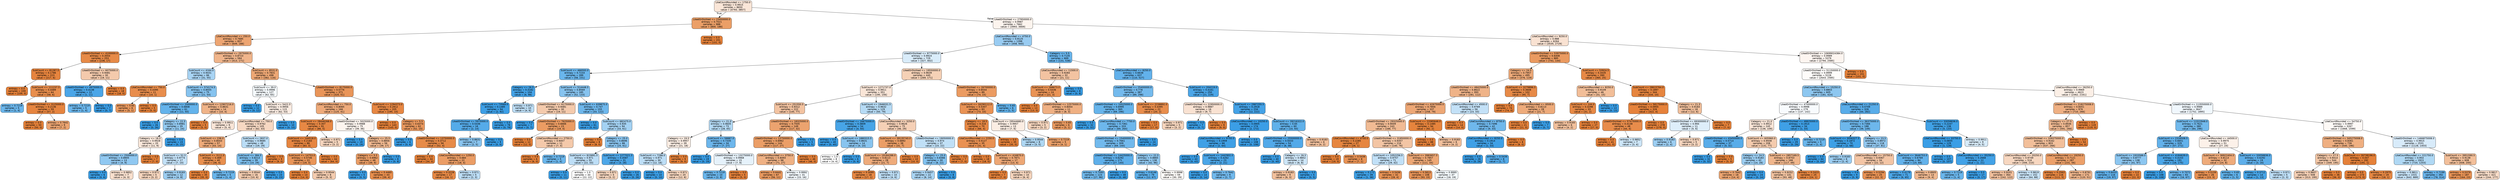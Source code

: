digraph Tree {
node [shape=box, style="filled, rounded", color="black", fontname=helvetica] ;
edge [fontname=helvetica] ;
0 [label="LikeCountRounded <= 1750.0\nentropy = 0.9915\nsamples = 8650\nvalue = [4793, 3857]", fillcolor="#e5813932"] ;
1 [label="LikedOrDisliked <= 23450000.0\nentropy = 0.7021\nsamples = 988\nvalue = [800, 188]", fillcolor="#e58139c3"] ;
0 -> 1 [labeldistance=2.5, labelangle=45, headlabel="True"] ;
2 [label="LikeCountRounded <= 250.0\nentropy = 0.7685\nsamples = 837\nvalue = [649, 188]", fillcolor="#e58139b5"] ;
1 -> 2 ;
3 [label="LikedOrDisliked <= 4100000.0\nentropy = 0.3554\nsamples = 253\nvalue = [236, 17]", fillcolor="#e58139ed"] ;
2 -> 3 ;
4 [label="SubCount <= 81287.5\nentropy = 0.1786\nsamples = 223\nvalue = [217, 6]", fillcolor="#e58139f8"] ;
3 -> 4 ;
5 [label="entropy = 0.0\nsamples = 159\nvalue = [159, 0]", fillcolor="#e58139ff"] ;
4 -> 5 ;
6 [label="SubCount <= 111237.5\nentropy = 0.4489\nsamples = 64\nvalue = [58, 6]", fillcolor="#e58139e5"] ;
4 -> 6 ;
7 [label="entropy = 0.7219\nsamples = 5\nvalue = [1, 4]", fillcolor="#399de5bf"] ;
6 -> 7 ;
8 [label="LikedOrDisliked <= 3125000.0\nentropy = 0.2136\nsamples = 59\nvalue = [57, 2]", fillcolor="#e58139f6"] ;
6 -> 8 ;
9 [label="entropy = 0.0\nsamples = 50\nvalue = [50, 0]", fillcolor="#e58139ff"] ;
8 -> 9 ;
10 [label="entropy = 0.7642\nsamples = 9\nvalue = [7, 2]", fillcolor="#e58139b6"] ;
8 -> 10 ;
11 [label="LikedOrDisliked <= 6075000.0\nentropy = 0.9481\nsamples = 30\nvalue = [19, 11]", fillcolor="#e581396b"] ;
3 -> 11 ;
12 [label="LikedOrDisliked <= 4975000.0\nentropy = 0.4138\nsamples = 12\nvalue = [1, 11]", fillcolor="#399de5e8"] ;
11 -> 12 ;
13 [label="entropy = 0.7219\nsamples = 5\nvalue = [1, 4]", fillcolor="#399de5bf"] ;
12 -> 13 ;
14 [label="entropy = 0.0\nsamples = 7\nvalue = [0, 7]", fillcolor="#399de5ff"] ;
12 -> 14 ;
15 [label="entropy = 0.0\nsamples = 18\nvalue = [18, 0]", fillcolor="#e58139ff"] ;
11 -> 15 ;
16 [label="LikedOrDisliked <= 2975000.0\nentropy = 0.8723\nsamples = 584\nvalue = [413, 171]", fillcolor="#e5813995"] ;
2 -> 16 ;
17 [label="SubCount <= 4164.5\nentropy = 0.9431\nsamples = 86\nvalue = [31, 55]", fillcolor="#399de56f"] ;
16 -> 17 ;
18 [label="LikeCountRounded <= 750.0\nentropy = 0.4395\nsamples = 11\nvalue = [10, 1]", fillcolor="#e58139e6"] ;
17 -> 18 ;
19 [label="entropy = 0.65\nsamples = 6\nvalue = [5, 1]", fillcolor="#e58139cc"] ;
18 -> 19 ;
20 [label="entropy = 0.0\nsamples = 5\nvalue = [5, 0]", fillcolor="#e58139ff"] ;
18 -> 20 ;
21 [label="SubCount <= 574174.5\nentropy = 0.8555\nsamples = 75\nvalue = [21, 54]", fillcolor="#399de59c"] ;
17 -> 21 ;
22 [label="LikedOrDisliked <= 2000000.0\nentropy = 0.6808\nsamples = 61\nvalue = [11, 50]", fillcolor="#399de5c7"] ;
21 -> 22 ;
23 [label="entropy = 0.0\nsamples = 26\nvalue = [0, 26]", fillcolor="#399de5ff"] ;
22 -> 23 ;
24 [label="Category <= 22.5\nentropy = 0.8981\nsamples = 35\nvalue = [11, 24]", fillcolor="#399de58a"] ;
22 -> 24 ;
25 [label="Category <= 18.5\nentropy = 0.9928\nsamples = 20\nvalue = [11, 9]", fillcolor="#e581392e"] ;
24 -> 25 ;
26 [label="LikedOrDisliked <= 2500000.0\nentropy = 0.8905\nsamples = 13\nvalue = [4, 9]", fillcolor="#399de58e"] ;
25 -> 26 ;
27 [label="entropy = 0.0\nsamples = 6\nvalue = [0, 6]", fillcolor="#399de5ff"] ;
26 -> 27 ;
28 [label="entropy = 0.9852\nsamples = 7\nvalue = [4, 3]", fillcolor="#e5813940"] ;
26 -> 28 ;
29 [label="entropy = 0.0\nsamples = 7\nvalue = [7, 0]", fillcolor="#e58139ff"] ;
25 -> 29 ;
30 [label="entropy = 0.0\nsamples = 15\nvalue = [0, 15]", fillcolor="#399de5ff"] ;
24 -> 30 ;
31 [label="SubCount <= 12907216.0\nentropy = 0.8631\nsamples = 14\nvalue = [10, 4]", fillcolor="#e5813999"] ;
21 -> 31 ;
32 [label="entropy = 0.0\nsamples = 5\nvalue = [5, 0]", fillcolor="#e58139ff"] ;
31 -> 32 ;
33 [label="entropy = 0.9911\nsamples = 9\nvalue = [5, 4]", fillcolor="#e5813933"] ;
31 -> 33 ;
34 [label="SubCount <= 8531.0\nentropy = 0.7831\nsamples = 498\nvalue = [382, 116]", fillcolor="#e58139b2"] ;
16 -> 34 ;
35 [label="SubCount <= 39.0\nentropy = 0.9996\nsamples = 127\nvalue = [62, 65]", fillcolor="#399de50c"] ;
34 -> 35 ;
36 [label="entropy = 0.0\nsamples = 12\nvalue = [0, 12]", fillcolor="#399de5ff"] ;
35 -> 36 ;
37 [label="SubCount <= 5422.5\nentropy = 0.9956\nsamples = 115\nvalue = [62, 53]", fillcolor="#e5813925"] ;
35 -> 37 ;
38 [label="LikeCountRounded <= 750.0\nentropy = 0.9762\nsamples = 105\nvalue = [62, 43]", fillcolor="#e581394e"] ;
37 -> 38 ;
39 [label="SubCount <= 238.0\nentropy = 0.8043\nsamples = 57\nvalue = [43, 14]", fillcolor="#e58139ac"] ;
38 -> 39 ;
40 [label="SubCount <= 52.5\nentropy = 0.9774\nsamples = 17\nvalue = [7, 10]", fillcolor="#399de54d"] ;
39 -> 40 ;
41 [label="entropy = 0.971\nsamples = 5\nvalue = [3, 2]", fillcolor="#e5813955"] ;
40 -> 41 ;
42 [label="entropy = 0.9183\nsamples = 12\nvalue = [4, 8]", fillcolor="#399de57f"] ;
40 -> 42 ;
43 [label="SubCount <= 3111.0\nentropy = 0.469\nsamples = 40\nvalue = [36, 4]", fillcolor="#e58139e3"] ;
39 -> 43 ;
44 [label="entropy = 0.0\nsamples = 35\nvalue = [35, 0]", fillcolor="#e58139ff"] ;
43 -> 44 ;
45 [label="entropy = 0.7219\nsamples = 5\nvalue = [1, 4]", fillcolor="#399de5bf"] ;
43 -> 45 ;
46 [label="SubCount <= 2837.0\nentropy = 0.9685\nsamples = 48\nvalue = [19, 29]", fillcolor="#399de558"] ;
38 -> 46 ;
47 [label="SubCount <= 384.5\nentropy = 0.8213\nsamples = 39\nvalue = [10, 29]", fillcolor="#399de5a7"] ;
46 -> 47 ;
48 [label="entropy = 0.9544\nsamples = 16\nvalue = [10, 6]", fillcolor="#e5813966"] ;
47 -> 48 ;
49 [label="entropy = 0.0\nsamples = 23\nvalue = [0, 23]", fillcolor="#399de5ff"] ;
47 -> 49 ;
50 [label="entropy = 0.0\nsamples = 9\nvalue = [9, 0]", fillcolor="#e58139ff"] ;
46 -> 50 ;
51 [label="entropy = 0.0\nsamples = 10\nvalue = [0, 10]", fillcolor="#399de5ff"] ;
37 -> 51 ;
52 [label="LikedOrDisliked <= 8175000.0\nentropy = 0.5776\nsamples = 371\nvalue = [320, 51]", fillcolor="#e58139d6"] ;
34 -> 52 ;
53 [label="LikeCountRounded <= 750.0\nentropy = 0.8065\nsamples = 166\nvalue = [125, 41]", fillcolor="#e58139ab"] ;
52 -> 53 ;
54 [label="SubCount <= 28446268.0\nentropy = 0.307\nsamples = 91\nvalue = [86, 5]", fillcolor="#e58139f0"] ;
53 -> 54 ;
55 [label="SubCount <= 144518.0\nentropy = 0.2183\nsamples = 86\nvalue = [83, 3]", fillcolor="#e58139f6"] ;
54 -> 55 ;
56 [label="SubCount <= 14753.0\nentropy = 0.5746\nsamples = 22\nvalue = [19, 3]", fillcolor="#e58139d7"] ;
55 -> 56 ;
57 [label="entropy = 0.0\nsamples = 14\nvalue = [14, 0]", fillcolor="#e58139ff"] ;
56 -> 57 ;
58 [label="entropy = 0.9544\nsamples = 8\nvalue = [5, 3]", fillcolor="#e5813966"] ;
56 -> 58 ;
59 [label="entropy = 0.0\nsamples = 64\nvalue = [64, 0]", fillcolor="#e58139ff"] ;
55 -> 59 ;
60 [label="entropy = 0.971\nsamples = 5\nvalue = [3, 2]", fillcolor="#e5813955"] ;
54 -> 60 ;
61 [label="LikedOrDisliked <= 5025000.0\nentropy = 0.9988\nsamples = 75\nvalue = [39, 36]", fillcolor="#e5813914"] ;
53 -> 61 ;
62 [label="entropy = 0.0\nsamples = 19\nvalue = [0, 19]", fillcolor="#399de5ff"] ;
61 -> 62 ;
63 [label="Category <= 25.5\nentropy = 0.8856\nsamples = 56\nvalue = [39, 17]", fillcolor="#e5813990"] ;
61 -> 63 ;
64 [label="Category <= 5.5\nentropy = 0.6962\nsamples = 48\nvalue = [39, 9]", fillcolor="#e58139c4"] ;
63 -> 64 ;
65 [label="entropy = 0.0\nsamples = 5\nvalue = [0, 5]", fillcolor="#399de5ff"] ;
64 -> 65 ;
66 [label="entropy = 0.4465\nsamples = 43\nvalue = [39, 4]", fillcolor="#e58139e5"] ;
64 -> 66 ;
67 [label="entropy = 0.0\nsamples = 8\nvalue = [0, 8]", fillcolor="#399de5ff"] ;
63 -> 67 ;
68 [label="SubCount <= 1294373.0\nentropy = 0.2812\nsamples = 205\nvalue = [195, 10]", fillcolor="#e58139f2"] ;
52 -> 68 ;
69 [label="entropy = 0.0\nsamples = 143\nvalue = [143, 0]", fillcolor="#e58139ff"] ;
68 -> 69 ;
70 [label="Category <= 5.5\nentropy = 0.6374\nsamples = 62\nvalue = [52, 10]", fillcolor="#e58139ce"] ;
68 -> 70 ;
71 [label="entropy = 0.0\nsamples = 6\nvalue = [0, 6]", fillcolor="#399de5ff"] ;
70 -> 71 ;
72 [label="LikedOrDisliked <= 13750000.0\nentropy = 0.3712\nsamples = 56\nvalue = [52, 4]", fillcolor="#e58139eb"] ;
70 -> 72 ;
73 [label="entropy = 0.0\nsamples = 34\nvalue = [34, 0]", fillcolor="#e58139ff"] ;
72 -> 73 ;
74 [label="LikeCountRounded <= 1250.0\nentropy = 0.684\nsamples = 22\nvalue = [18, 4]", fillcolor="#e58139c6"] ;
72 -> 74 ;
75 [label="entropy = 0.3228\nsamples = 17\nvalue = [16, 1]", fillcolor="#e58139ef"] ;
74 -> 75 ;
76 [label="entropy = 0.971\nsamples = 5\nvalue = [2, 3]", fillcolor="#399de555"] ;
74 -> 76 ;
77 [label="entropy = 0.0\nsamples = 151\nvalue = [151, 0]", fillcolor="#e58139ff"] ;
1 -> 77 ;
78 [label="LikedOrDisliked <= 27950000.0\nentropy = 0.9987\nsamples = 7662\nvalue = [3993, 3669]", fillcolor="#e5813915"] ;
0 -> 78 [labeldistance=2.5, labelangle=-45, headlabel="False"] ;
79 [label="LikeCountRounded <= 4750.0\nentropy = 0.9125\nsamples = 1398\nvalue = [458, 940]", fillcolor="#399de583"] ;
78 -> 79 ;
80 [label="LikedOrDisliked <= 9775000.0\nentropy = 0.9924\nsamples = 729\nvalue = [327, 402]", fillcolor="#399de530"] ;
79 -> 80 ;
81 [label="SubCount <= 466593.0\nentropy = 0.7233\nsamples = 289\nvalue = [58, 231]", fillcolor="#399de5bf"] ;
80 -> 81 ;
82 [label="Category <= 26.5\nentropy = 0.3182\nsamples = 104\nvalue = [6, 98]", fillcolor="#399de5ef"] ;
81 -> 82 ;
83 [label="SubCount <= 73569.0\nentropy = 0.1485\nsamples = 94\nvalue = [2, 92]", fillcolor="#399de5f9"] ;
82 -> 83 ;
84 [label="LikedOrDisliked <= 5975000.0\nentropy = 0.5436\nsamples = 16\nvalue = [2, 14]", fillcolor="#399de5db"] ;
83 -> 84 ;
85 [label="entropy = 0.8631\nsamples = 7\nvalue = [2, 5]", fillcolor="#399de599"] ;
84 -> 85 ;
86 [label="entropy = 0.0\nsamples = 9\nvalue = [0, 9]", fillcolor="#399de5ff"] ;
84 -> 86 ;
87 [label="entropy = 0.0\nsamples = 78\nvalue = [0, 78]", fillcolor="#399de5ff"] ;
83 -> 87 ;
88 [label="entropy = 0.971\nsamples = 10\nvalue = [4, 6]", fillcolor="#399de555"] ;
82 -> 88 ;
89 [label="SubCount <= 514448.5\nentropy = 0.8569\nsamples = 185\nvalue = [52, 133]", fillcolor="#399de59b"] ;
81 -> 89 ;
90 [label="LikedOrDisliked <= 6175000.0\nentropy = 0.9481\nsamples = 30\nvalue = [19, 11]", fillcolor="#e581396b"] ;
89 -> 90 ;
91 [label="entropy = 0.0\nsamples = 7\nvalue = [0, 7]", fillcolor="#399de5ff"] ;
90 -> 91 ;
92 [label="LikedOrDisliked <= 7625000.0\nentropy = 0.6666\nsamples = 23\nvalue = [19, 4]", fillcolor="#e58139c9"] ;
90 -> 92 ;
93 [label="entropy = 0.0\nsamples = 12\nvalue = [12, 0]", fillcolor="#e58139ff"] ;
92 -> 93 ;
94 [label="LikeCountRounded <= 2750.0\nentropy = 0.9457\nsamples = 11\nvalue = [7, 4]", fillcolor="#e581396d"] ;
92 -> 94 ;
95 [label="entropy = 0.0\nsamples = 6\nvalue = [6, 0]", fillcolor="#e58139ff"] ;
94 -> 95 ;
96 [label="entropy = 0.7219\nsamples = 5\nvalue = [1, 4]", fillcolor="#399de5bf"] ;
94 -> 96 ;
97 [label="SubCount <= 639875.0\nentropy = 0.747\nsamples = 155\nvalue = [33, 122]", fillcolor="#399de5ba"] ;
89 -> 97 ;
98 [label="entropy = 0.0\nsamples = 61\nvalue = [0, 61]", fillcolor="#399de5ff"] ;
97 -> 98 ;
99 [label="SubCount <= 682475.0\nentropy = 0.935\nsamples = 94\nvalue = [33, 61]", fillcolor="#399de575"] ;
97 -> 99 ;
100 [label="entropy = 0.0\nsamples = 8\nvalue = [8, 0]", fillcolor="#e58139ff"] ;
99 -> 100 ;
101 [label="Category <= 25.0\nentropy = 0.8696\nsamples = 86\nvalue = [25, 61]", fillcolor="#399de596"] ;
99 -> 101 ;
102 [label="SubCount <= 815891.5\nentropy = 0.971\nsamples = 55\nvalue = [22, 33]", fillcolor="#399de555"] ;
101 -> 102 ;
103 [label="entropy = 0.0\nsamples = 11\nvalue = [0, 11]", fillcolor="#399de5ff"] ;
102 -> 103 ;
104 [label="entropy = 1.0\nsamples = 44\nvalue = [22, 22]", fillcolor="#e5813900"] ;
102 -> 104 ;
105 [label="SubCount <= 1277021.5\nentropy = 0.4587\nsamples = 31\nvalue = [3, 28]", fillcolor="#399de5e4"] ;
101 -> 105 ;
106 [label="entropy = 0.971\nsamples = 5\nvalue = [3, 2]", fillcolor="#e5813955"] ;
105 -> 106 ;
107 [label="entropy = 0.0\nsamples = 26\nvalue = [0, 26]", fillcolor="#399de5ff"] ;
105 -> 107 ;
108 [label="LikedOrDisliked <= 19550000.0\nentropy = 0.9639\nsamples = 440\nvalue = [269, 171]", fillcolor="#e581395d"] ;
80 -> 108 ;
109 [label="SubCount <= 1271737.0\nentropy = 0.9911\nsamples = 351\nvalue = [195, 156]", fillcolor="#e5813933"] ;
108 -> 109 ;
110 [label="SubCount <= 251550.5\nentropy = 0.9312\nsamples = 222\nvalue = [145, 77]", fillcolor="#e5813978"] ;
109 -> 110 ;
111 [label="Category <= 21.0\nentropy = 0.9605\nsamples = 73\nvalue = [28, 45]", fillcolor="#399de560"] ;
110 -> 111 ;
112 [label="Category <= 19.5\nentropy = 0.9957\nsamples = 39\nvalue = [21, 18]", fillcolor="#e5813924"] ;
111 -> 112 ;
113 [label="SubCount <= 7286.0\nentropy = 0.971\nsamples = 30\nvalue = [12, 18]", fillcolor="#399de555"] ;
112 -> 113 ;
114 [label="entropy = 0.0\nsamples = 10\nvalue = [0, 10]", fillcolor="#399de5ff"] ;
113 -> 114 ;
115 [label="entropy = 0.971\nsamples = 20\nvalue = [12, 8]", fillcolor="#e5813955"] ;
113 -> 115 ;
116 [label="entropy = 0.0\nsamples = 9\nvalue = [9, 0]", fillcolor="#e58139ff"] ;
112 -> 116 ;
117 [label="SubCount <= 58887.0\nentropy = 0.7335\nsamples = 34\nvalue = [7, 27]", fillcolor="#399de5bd"] ;
111 -> 117 ;
118 [label="entropy = 0.0\nsamples = 19\nvalue = [0, 19]", fillcolor="#399de5ff"] ;
117 -> 118 ;
119 [label="LikedOrDisliked <= 13275000.0\nentropy = 0.9968\nsamples = 15\nvalue = [7, 8]", fillcolor="#399de520"] ;
117 -> 119 ;
120 [label="entropy = 0.7219\nsamples = 10\nvalue = [2, 8]", fillcolor="#399de5bf"] ;
119 -> 120 ;
121 [label="entropy = 0.0\nsamples = 5\nvalue = [5, 0]", fillcolor="#e58139ff"] ;
119 -> 121 ;
122 [label="LikedOrDisliked <= 18325000.0\nentropy = 0.7505\nsamples = 149\nvalue = [117, 32]", fillcolor="#e58139b9"] ;
110 -> 122 ;
123 [label="LikedOrDisliked <= 13750000.0\nentropy = 0.6962\nsamples = 144\nvalue = [117, 27]", fillcolor="#e58139c4"] ;
122 -> 123 ;
124 [label="LikeCountRounded <= 3750.0\nentropy = 0.8493\nsamples = 98\nvalue = [71, 27]", fillcolor="#e581399e"] ;
123 -> 124 ;
125 [label="entropy = 0.6442\nsamples = 67\nvalue = [56, 11]", fillcolor="#e58139cd"] ;
124 -> 125 ;
126 [label="entropy = 0.9992\nsamples = 31\nvalue = [15, 16]", fillcolor="#399de510"] ;
124 -> 126 ;
127 [label="entropy = 0.0\nsamples = 46\nvalue = [46, 0]", fillcolor="#e58139ff"] ;
123 -> 127 ;
128 [label="entropy = 0.0\nsamples = 5\nvalue = [0, 5]", fillcolor="#399de5ff"] ;
122 -> 128 ;
129 [label="SubCount <= 1946031.5\nentropy = 0.9632\nsamples = 129\nvalue = [50, 79]", fillcolor="#399de55e"] ;
109 -> 129 ;
130 [label="LikedOrDisliked <= 16875000.0\nentropy = 0.3809\nsamples = 54\nvalue = [4, 50]", fillcolor="#399de5eb"] ;
129 -> 130 ;
131 [label="entropy = 0.0\nsamples = 40\nvalue = [0, 40]", fillcolor="#399de5ff"] ;
130 -> 131 ;
132 [label="SubCount <= 1880315.5\nentropy = 0.8631\nsamples = 14\nvalue = [4, 10]", fillcolor="#399de599"] ;
130 -> 132 ;
133 [label="entropy = 1.0\nsamples = 8\nvalue = [4, 4]", fillcolor="#e5813900"] ;
132 -> 133 ;
134 [label="entropy = 0.0\nsamples = 6\nvalue = [0, 6]", fillcolor="#399de5ff"] ;
132 -> 134 ;
135 [label="LikeCountRounded <= 3250.0\nentropy = 0.9626\nsamples = 75\nvalue = [46, 29]", fillcolor="#e581395e"] ;
129 -> 135 ;
136 [label="SubCount <= 39135740.0\nentropy = 0.6892\nsamples = 38\nvalue = [31, 7]", fillcolor="#e58139c5"] ;
135 -> 136 ;
137 [label="SubCount <= 19184288.0\nentropy = 0.8113\nsamples = 28\nvalue = [21, 7]", fillcolor="#e58139aa"] ;
136 -> 137 ;
138 [label="entropy = 0.3095\nsamples = 18\nvalue = [17, 1]", fillcolor="#e58139f0"] ;
137 -> 138 ;
139 [label="entropy = 0.971\nsamples = 10\nvalue = [4, 6]", fillcolor="#399de555"] ;
137 -> 139 ;
140 [label="entropy = 0.0\nsamples = 10\nvalue = [10, 0]", fillcolor="#e58139ff"] ;
136 -> 140 ;
141 [label="LikedOrDisliked <= 19050000.0\nentropy = 0.974\nsamples = 37\nvalue = [15, 22]", fillcolor="#399de551"] ;
135 -> 141 ;
142 [label="Category <= 25.0\nentropy = 0.8366\nsamples = 30\nvalue = [8, 22]", fillcolor="#399de5a2"] ;
141 -> 142 ;
143 [label="entropy = 0.9457\nsamples = 22\nvalue = [8, 14]", fillcolor="#399de56d"] ;
142 -> 143 ;
144 [label="entropy = 0.0\nsamples = 8\nvalue = [0, 8]", fillcolor="#399de5ff"] ;
142 -> 144 ;
145 [label="entropy = 0.0\nsamples = 7\nvalue = [7, 0]", fillcolor="#e58139ff"] ;
141 -> 145 ;
146 [label="LikedOrDisliked <= 26700000.0\nentropy = 0.6544\nsamples = 89\nvalue = [74, 15]", fillcolor="#e58139cb"] ;
108 -> 146 ;
147 [label="SubCount <= 16290112.0\nentropy = 0.5307\nsamples = 83\nvalue = [73, 10]", fillcolor="#e58139dc"] ;
146 -> 147 ;
148 [label="Category <= 18.5\nentropy = 0.316\nsamples = 70\nvalue = [66, 4]", fillcolor="#e58139f0"] ;
147 -> 148 ;
149 [label="LikeCountRounded <= 2250.0\nentropy = 0.5127\nsamples = 35\nvalue = [31, 4]", fillcolor="#e58139de"] ;
148 -> 149 ;
150 [label="entropy = 0.0\nsamples = 18\nvalue = [18, 0]", fillcolor="#e58139ff"] ;
149 -> 150 ;
151 [label="SubCount <= 416870.0\nentropy = 0.7871\nsamples = 17\nvalue = [13, 4]", fillcolor="#e58139b1"] ;
149 -> 151 ;
152 [label="entropy = 0.0\nsamples = 7\nvalue = [7, 0]", fillcolor="#e58139ff"] ;
151 -> 152 ;
153 [label="entropy = 0.971\nsamples = 10\nvalue = [6, 4]", fillcolor="#e5813955"] ;
151 -> 153 ;
154 [label="entropy = 0.0\nsamples = 35\nvalue = [35, 0]", fillcolor="#e58139ff"] ;
148 -> 154 ;
155 [label="SubCount <= 29544680.0\nentropy = 0.9957\nsamples = 13\nvalue = [7, 6]", fillcolor="#e5813924"] ;
147 -> 155 ;
156 [label="entropy = 0.9544\nsamples = 8\nvalue = [3, 5]", fillcolor="#399de566"] ;
155 -> 156 ;
157 [label="entropy = 0.7219\nsamples = 5\nvalue = [4, 1]", fillcolor="#e58139bf"] ;
155 -> 157 ;
158 [label="entropy = 0.65\nsamples = 6\nvalue = [1, 5]", fillcolor="#399de5cc"] ;
146 -> 158 ;
159 [label="Category <= 5.5\nentropy = 0.7135\nsamples = 669\nvalue = [131, 538]", fillcolor="#399de5c1"] ;
79 -> 159 ;
160 [label="LikeCountRounded <= 11500.0\nentropy = 0.9284\nsamples = 32\nvalue = [21, 11]", fillcolor="#e5813979"] ;
159 -> 160 ;
161 [label="SubCount <= 268673.0\nentropy = 0.5436\nsamples = 24\nvalue = [21, 3]", fillcolor="#e58139db"] ;
160 -> 161 ;
162 [label="entropy = 0.0\nsamples = 13\nvalue = [13, 0]", fillcolor="#e58139ff"] ;
161 -> 162 ;
163 [label="LikedOrDisliked <= 12575000.0\nentropy = 0.8454\nsamples = 11\nvalue = [8, 3]", fillcolor="#e581399f"] ;
161 -> 163 ;
164 [label="entropy = 0.971\nsamples = 5\nvalue = [3, 2]", fillcolor="#e5813955"] ;
163 -> 164 ;
165 [label="entropy = 0.65\nsamples = 6\nvalue = [5, 1]", fillcolor="#e58139cc"] ;
163 -> 165 ;
166 [label="entropy = 0.0\nsamples = 8\nvalue = [0, 8]", fillcolor="#399de5ff"] ;
160 -> 166 ;
167 [label="LikeCountRounded <= 8250.0\nentropy = 0.6638\nsamples = 637\nvalue = [110, 527]", fillcolor="#399de5ca"] ;
159 -> 167 ;
168 [label="LikedOrDisliked <= 25400000.0\nentropy = 0.778\nsamples = 387\nvalue = [89, 298]", fillcolor="#399de5b3"] ;
167 -> 168 ;
169 [label="LikedOrDisliked <= 10525000.0\nentropy = 0.6995\nsamples = 365\nvalue = [69, 296]", fillcolor="#399de5c4"] ;
168 -> 169 ;
170 [label="entropy = 0.0\nsamples = 32\nvalue = [0, 32]", fillcolor="#399de5ff"] ;
169 -> 170 ;
171 [label="LikeCountRounded <= 7750.0\nentropy = 0.7361\nsamples = 333\nvalue = [69, 264]", fillcolor="#399de5bc"] ;
169 -> 171 ;
172 [label="LikedOrDisliked <= 15400000.0\nentropy = 0.7661\nsamples = 309\nvalue = [69, 240]", fillcolor="#399de5b6"] ;
171 -> 172 ;
173 [label="LikedOrDisliked <= 14425000.0\nentropy = 0.6292\nsamples = 171\nvalue = [27, 144]", fillcolor="#399de5cf"] ;
172 -> 173 ;
174 [label="entropy = 0.7593\nsamples = 123\nvalue = [27, 96]", fillcolor="#399de5b7"] ;
173 -> 174 ;
175 [label="entropy = 0.0\nsamples = 48\nvalue = [0, 48]", fillcolor="#399de5ff"] ;
173 -> 175 ;
176 [label="Category <= 22.5\nentropy = 0.8865\nsamples = 138\nvalue = [42, 96]", fillcolor="#399de58f"] ;
172 -> 176 ;
177 [label="entropy = 0.6146\nsamples = 79\nvalue = [12, 67]", fillcolor="#399de5d1"] ;
176 -> 177 ;
178 [label="entropy = 0.9998\nsamples = 59\nvalue = [30, 29]", fillcolor="#e5813908"] ;
176 -> 178 ;
179 [label="entropy = 0.0\nsamples = 24\nvalue = [0, 24]", fillcolor="#399de5ff"] ;
171 -> 179 ;
180 [label="SubCount <= 2238892.0\nentropy = 0.4395\nsamples = 22\nvalue = [20, 2]", fillcolor="#e58139e6"] ;
168 -> 180 ;
181 [label="entropy = 0.0\nsamples = 17\nvalue = [17, 0]", fillcolor="#e58139ff"] ;
180 -> 181 ;
182 [label="entropy = 0.971\nsamples = 5\nvalue = [3, 2]", fillcolor="#e5813955"] ;
180 -> 182 ;
183 [label="SubCount <= 204219.0\nentropy = 0.4161\nsamples = 250\nvalue = [21, 229]", fillcolor="#399de5e8"] ;
167 -> 183 ;
184 [label="LikedOrDisliked <= 22950000.0\nentropy = 0.9887\nsamples = 16\nvalue = [9, 7]", fillcolor="#e5813939"] ;
183 -> 184 ;
185 [label="entropy = 0.0\nsamples = 7\nvalue = [0, 7]", fillcolor="#399de5ff"] ;
184 -> 185 ;
186 [label="entropy = 0.0\nsamples = 9\nvalue = [9, 0]", fillcolor="#e58139ff"] ;
184 -> 186 ;
187 [label="SubCount <= 2987255.5\nentropy = 0.2918\nsamples = 234\nvalue = [12, 222]", fillcolor="#399de5f1"] ;
183 -> 187 ;
188 [label="LikeCountRounded <= 10250.0\nentropy = 0.0905\nsamples = 174\nvalue = [2, 172]", fillcolor="#399de5fc"] ;
187 -> 188 ;
189 [label="LikeCountRounded <= 9750.0\nentropy = 0.1959\nsamples = 66\nvalue = [2, 64]", fillcolor="#399de5f7"] ;
188 -> 189 ;
190 [label="entropy = 0.0\nsamples = 43\nvalue = [0, 43]", fillcolor="#399de5ff"] ;
189 -> 190 ;
191 [label="SubCount <= 1442902.0\nentropy = 0.4262\nsamples = 23\nvalue = [2, 21]", fillcolor="#399de5e7"] ;
189 -> 191 ;
192 [label="entropy = 0.0\nsamples = 14\nvalue = [0, 14]", fillcolor="#399de5ff"] ;
191 -> 192 ;
193 [label="entropy = 0.7642\nsamples = 9\nvalue = [2, 7]", fillcolor="#399de5b6"] ;
191 -> 193 ;
194 [label="entropy = 0.0\nsamples = 108\nvalue = [0, 108]", fillcolor="#399de5ff"] ;
188 -> 194 ;
195 [label="SubCount <= 28216322.0\nentropy = 0.65\nsamples = 60\nvalue = [10, 50]", fillcolor="#399de5cc"] ;
187 -> 195 ;
196 [label="LikedOrDisliked <= 25500000.0\nentropy = 0.5033\nsamples = 54\nvalue = [6, 48]", fillcolor="#399de5df"] ;
195 -> 196 ;
197 [label="entropy = 0.0\nsamples = 40\nvalue = [0, 40]", fillcolor="#399de5ff"] ;
196 -> 197 ;
198 [label="Category <= 26.5\nentropy = 0.9852\nsamples = 14\nvalue = [6, 8]", fillcolor="#399de540"] ;
196 -> 198 ;
199 [label="entropy = 0.9183\nsamples = 9\nvalue = [6, 3]", fillcolor="#e581397f"] ;
198 -> 199 ;
200 [label="entropy = 0.0\nsamples = 5\nvalue = [0, 5]", fillcolor="#399de5ff"] ;
198 -> 200 ;
201 [label="entropy = 0.9183\nsamples = 6\nvalue = [4, 2]", fillcolor="#e581397f"] ;
195 -> 201 ;
202 [label="LikeCountRounded <= 9250.0\nentropy = 0.988\nsamples = 6264\nvalue = [3535, 2729]", fillcolor="#e581393a"] ;
78 -> 202 ;
203 [label="LikedOrDisliked <= 53975000.0\nentropy = 0.6408\nsamples = 885\nvalue = [741, 144]", fillcolor="#e58139cd"] ;
202 -> 203 ;
204 [label="Category <= 24.5\nentropy = 0.7957\nsamples = 495\nvalue = [376, 119]", fillcolor="#e58139ae"] ;
203 -> 204 ;
205 [label="LikedOrDisliked <= 48425000.0\nentropy = 0.8622\nsamples = 393\nvalue = [281, 112]", fillcolor="#e5813999"] ;
204 -> 205 ;
206 [label="LikedOrDisliked <= 42675000.0\nentropy = 0.7856\nsamples = 337\nvalue = [258, 79]", fillcolor="#e58139b1"] ;
205 -> 206 ;
207 [label="LikedOrDisliked <= 29325000.0\nentropy = 0.9009\nsamples = 243\nvalue = [166, 77]", fillcolor="#e5813989"] ;
206 -> 207 ;
208 [label="LikeCountRounded <= 4750.0\nentropy = 0.2285\nsamples = 27\nvalue = [26, 1]", fillcolor="#e58139f5"] ;
207 -> 208 ;
209 [label="entropy = 0.0\nsamples = 19\nvalue = [19, 0]", fillcolor="#e58139ff"] ;
208 -> 209 ;
210 [label="entropy = 0.5436\nsamples = 8\nvalue = [7, 1]", fillcolor="#e58139db"] ;
208 -> 210 ;
211 [label="LikedOrDisliked <= 31850000.0\nentropy = 0.9357\nsamples = 216\nvalue = [140, 76]", fillcolor="#e5813975"] ;
207 -> 211 ;
212 [label="SubCount <= 1052256.5\nentropy = 0.9757\nsamples = 71\nvalue = [29, 42]", fillcolor="#399de54f"] ;
211 -> 212 ;
213 [label="entropy = 0.172\nsamples = 39\nvalue = [1, 38]", fillcolor="#399de5f8"] ;
212 -> 213 ;
214 [label="entropy = 0.5436\nsamples = 32\nvalue = [28, 4]", fillcolor="#e58139db"] ;
212 -> 214 ;
215 [label="SubCount <= 3983657.5\nentropy = 0.7857\nsamples = 145\nvalue = [111, 34]", fillcolor="#e58139b1"] ;
211 -> 215 ;
216 [label="entropy = 0.5813\nsamples = 108\nvalue = [93, 15]", fillcolor="#e58139d6"] ;
215 -> 216 ;
217 [label="entropy = 0.9995\nsamples = 37\nvalue = [18, 19]", fillcolor="#399de50d"] ;
215 -> 217 ;
218 [label="SubCount <= 22085646.0\nentropy = 0.1485\nsamples = 94\nvalue = [92, 2]", fillcolor="#e58139f9"] ;
206 -> 218 ;
219 [label="entropy = 0.0\nsamples = 88\nvalue = [88, 0]", fillcolor="#e58139ff"] ;
218 -> 219 ;
220 [label="entropy = 0.9183\nsamples = 6\nvalue = [4, 2]", fillcolor="#e581397f"] ;
218 -> 220 ;
221 [label="LikeCountRounded <= 4500.0\nentropy = 0.9769\nsamples = 56\nvalue = [23, 33]", fillcolor="#399de54d"] ;
205 -> 221 ;
222 [label="entropy = 0.0\nsamples = 14\nvalue = [14, 0]", fillcolor="#e58139ff"] ;
221 -> 222 ;
223 [label="LikeCountRounded <= 8750.0\nentropy = 0.7496\nsamples = 42\nvalue = [9, 33]", fillcolor="#399de5b9"] ;
221 -> 223 ;
224 [label="LikeCountRounded <= 8250.0\nentropy = 0.1914\nsamples = 34\nvalue = [1, 33]", fillcolor="#399de5f7"] ;
223 -> 224 ;
225 [label="entropy = 0.0\nsamples = 26\nvalue = [0, 26]", fillcolor="#399de5ff"] ;
224 -> 225 ;
226 [label="entropy = 0.5436\nsamples = 8\nvalue = [1, 7]", fillcolor="#399de5db"] ;
224 -> 226 ;
227 [label="entropy = 0.0\nsamples = 8\nvalue = [8, 0]", fillcolor="#e58139ff"] ;
223 -> 227 ;
228 [label="SubCount <= 3279896.5\nentropy = 0.3608\nsamples = 102\nvalue = [95, 7]", fillcolor="#e58139ec"] ;
204 -> 228 ;
229 [label="entropy = 0.0\nsamples = 74\nvalue = [74, 0]", fillcolor="#e58139ff"] ;
228 -> 229 ;
230 [label="LikeCountRounded <= 6500.0\nentropy = 0.8113\nsamples = 28\nvalue = [21, 7]", fillcolor="#e58139aa"] ;
228 -> 230 ;
231 [label="entropy = 0.0\nsamples = 21\nvalue = [21, 0]", fillcolor="#e58139ff"] ;
230 -> 231 ;
232 [label="entropy = 0.0\nsamples = 7\nvalue = [0, 7]", fillcolor="#399de5ff"] ;
230 -> 232 ;
233 [label="SubCount <= 53924.5\nentropy = 0.3435\nsamples = 390\nvalue = [365, 25]", fillcolor="#e58139ee"] ;
203 -> 233 ;
234 [label="LikeCountRounded <= 8250.0\nentropy = 0.9109\nsamples = 46\nvalue = [31, 15]", fillcolor="#e5813984"] ;
233 -> 234 ;
235 [label="SubCount <= 144.0\nentropy = 0.3298\nsamples = 33\nvalue = [31, 2]", fillcolor="#e58139ef"] ;
234 -> 235 ;
236 [label="entropy = 0.9183\nsamples = 6\nvalue = [4, 2]", fillcolor="#e581397f"] ;
235 -> 236 ;
237 [label="entropy = 0.0\nsamples = 27\nvalue = [27, 0]", fillcolor="#e58139ff"] ;
235 -> 237 ;
238 [label="entropy = 0.0\nsamples = 13\nvalue = [0, 13]", fillcolor="#399de5ff"] ;
234 -> 238 ;
239 [label="SubCount <= 28615764.0\nentropy = 0.1897\nsamples = 344\nvalue = [334, 10]", fillcolor="#e58139f7"] ;
233 -> 239 ;
240 [label="LikedOrDisliked <= 58175000.0\nentropy = 0.0955\nsamples = 326\nvalue = [322, 4]", fillcolor="#e58139fc"] ;
239 -> 240 ;
241 [label="LikedOrDisliked <= 57475000.0\nentropy = 0.4138\nsamples = 48\nvalue = [44, 4]", fillcolor="#e58139e8"] ;
240 -> 241 ;
242 [label="entropy = 0.0\nsamples = 41\nvalue = [41, 0]", fillcolor="#e58139ff"] ;
241 -> 242 ;
243 [label="entropy = 0.9852\nsamples = 7\nvalue = [3, 4]", fillcolor="#399de540"] ;
241 -> 243 ;
244 [label="entropy = 0.0\nsamples = 278\nvalue = [278, 0]", fillcolor="#e58139ff"] ;
240 -> 244 ;
245 [label="Category <= 21.5\nentropy = 0.9183\nsamples = 18\nvalue = [12, 6]", fillcolor="#e581397f"] ;
239 -> 245 ;
246 [label="LikedOrDisliked <= 69300000.0\nentropy = 0.994\nsamples = 11\nvalue = [5, 6]", fillcolor="#399de52a"] ;
245 -> 246 ;
247 [label="entropy = 0.9183\nsamples = 6\nvalue = [2, 4]", fillcolor="#399de57f"] ;
246 -> 247 ;
248 [label="entropy = 0.971\nsamples = 5\nvalue = [3, 2]", fillcolor="#e5813955"] ;
246 -> 248 ;
249 [label="entropy = 0.0\nsamples = 7\nvalue = [7, 0]", fillcolor="#e58139ff"] ;
245 -> 249 ;
250 [label="LikedOrDisliked <= 10699024384.0\nentropy = 0.9989\nsamples = 5379\nvalue = [2794, 2585]", fillcolor="#e5813913"] ;
202 -> 250 ;
251 [label="LikedOrDisliked <= 51150000.0\nentropy = 0.9999\nsamples = 5228\nvalue = [2643, 2585]", fillcolor="#e5813906"] ;
250 -> 251 ;
252 [label="LikeCountRounded <= 15250.0\nentropy = 0.8803\nsamples = 605\nvalue = [181, 424]", fillcolor="#399de592"] ;
251 -> 252 ;
253 [label="LikedOrDisliked <= 47000000.0\nentropy = 0.9998\nsamples = 279\nvalue = [137, 142]", fillcolor="#399de509"] ;
252 -> 253 ;
254 [label="Category <= 21.0\nentropy = 0.9912\nsamples = 245\nvalue = [136, 109]", fillcolor="#e5813933"] ;
253 -> 254 ;
255 [label="LikedOrDisliked <= 43450000.0\nentropy = 0.5714\nsamples = 37\nvalue = [5, 32]", fillcolor="#399de5d7"] ;
254 -> 255 ;
256 [label="entropy = 0.0\nsamples = 32\nvalue = [0, 32]", fillcolor="#399de5ff"] ;
255 -> 256 ;
257 [label="entropy = 0.0\nsamples = 5\nvalue = [5, 0]", fillcolor="#e58139ff"] ;
255 -> 257 ;
258 [label="SubCount <= 605960.0\nentropy = 0.9508\nsamples = 208\nvalue = [131, 77]", fillcolor="#e5813969"] ;
254 -> 258 ;
259 [label="Category <= 24.5\nentropy = 0.9183\nsamples = 42\nvalue = [14, 28]", fillcolor="#399de57f"] ;
258 -> 259 ;
260 [label="entropy = 0.7642\nsamples = 18\nvalue = [14, 4]", fillcolor="#e58139b6"] ;
259 -> 260 ;
261 [label="entropy = 0.0\nsamples = 24\nvalue = [0, 24]", fillcolor="#399de5ff"] ;
259 -> 261 ;
262 [label="SubCount <= 2857169.5\nentropy = 0.8753\nsamples = 166\nvalue = [117, 49]", fillcolor="#e5813994"] ;
258 -> 262 ;
263 [label="entropy = 0.9252\nsamples = 141\nvalue = [93, 48]", fillcolor="#e581397b"] ;
262 -> 263 ;
264 [label="entropy = 0.2423\nsamples = 25\nvalue = [24, 1]", fillcolor="#e58139f4"] ;
262 -> 264 ;
265 [label="LikedOrDisliked <= 48825000.0\nentropy = 0.1914\nsamples = 34\nvalue = [1, 33]", fillcolor="#399de5f7"] ;
253 -> 265 ;
266 [label="entropy = 0.0\nsamples = 29\nvalue = [0, 29]", fillcolor="#399de5ff"] ;
265 -> 266 ;
267 [label="entropy = 0.7219\nsamples = 5\nvalue = [1, 4]", fillcolor="#399de5bf"] ;
265 -> 267 ;
268 [label="LikeCountRounded <= 21250.0\nentropy = 0.5709\nsamples = 326\nvalue = [44, 282]", fillcolor="#399de5d7"] ;
252 -> 268 ;
269 [label="LikedOrDisliked <= 36375000.0\nentropy = 0.7366\nsamples = 188\nvalue = [39, 149]", fillcolor="#399de5bc"] ;
268 -> 269 ;
270 [label="SubCount <= 3056327.5\nentropy = 0.1872\nsamples = 70\nvalue = [2, 68]", fillcolor="#399de5f8"] ;
269 -> 270 ;
271 [label="entropy = 0.0\nsamples = 64\nvalue = [0, 64]", fillcolor="#399de5ff"] ;
270 -> 271 ;
272 [label="entropy = 0.9183\nsamples = 6\nvalue = [2, 4]", fillcolor="#399de57f"] ;
270 -> 272 ;
273 [label="Category <= 23.5\nentropy = 0.8972\nsamples = 118\nvalue = [37, 81]", fillcolor="#399de58b"] ;
269 -> 273 ;
274 [label="LikeCountRounded <= 15750.0\nentropy = 0.9367\nsamples = 34\nvalue = [22, 12]", fillcolor="#e5813974"] ;
273 -> 274 ;
275 [label="entropy = 0.0\nsamples = 9\nvalue = [0, 9]", fillcolor="#399de5ff"] ;
274 -> 275 ;
276 [label="entropy = 0.5294\nsamples = 25\nvalue = [22, 3]", fillcolor="#e58139dc"] ;
274 -> 276 ;
277 [label="SubCount <= 3646753.0\nentropy = 0.6769\nsamples = 84\nvalue = [15, 69]", fillcolor="#399de5c8"] ;
273 -> 277 ;
278 [label="entropy = 0.4179\nsamples = 71\nvalue = [6, 65]", fillcolor="#399de5e7"] ;
277 -> 278 ;
279 [label="entropy = 0.8905\nsamples = 13\nvalue = [9, 4]", fillcolor="#e581398e"] ;
277 -> 279 ;
280 [label="SubCount <= 33058836.0\nentropy = 0.2247\nsamples = 138\nvalue = [5, 133]", fillcolor="#399de5f5"] ;
268 -> 280 ;
281 [label="LikeCountRounded <= 33750.0\nentropy = 0.0655\nsamples = 129\nvalue = [1, 128]", fillcolor="#399de5fd"] ;
280 -> 281 ;
282 [label="entropy = 0.0\nsamples = 107\nvalue = [0, 107]", fillcolor="#399de5ff"] ;
281 -> 282 ;
283 [label="LikeCountRounded <= 35250.0\nentropy = 0.2668\nsamples = 22\nvalue = [1, 21]", fillcolor="#399de5f3"] ;
281 -> 283 ;
284 [label="entropy = 0.7219\nsamples = 5\nvalue = [1, 4]", fillcolor="#399de5bf"] ;
283 -> 284 ;
285 [label="entropy = 0.0\nsamples = 17\nvalue = [0, 17]", fillcolor="#399de5ff"] ;
283 -> 285 ;
286 [label="entropy = 0.9911\nsamples = 9\nvalue = [4, 5]", fillcolor="#399de533"] ;
280 -> 286 ;
287 [label="LikeCountRounded <= 26250.0\nentropy = 0.9969\nsamples = 4623\nvalue = [2462, 2161]", fillcolor="#e581391f"] ;
251 -> 287 ;
288 [label="LikedOrDisliked <= 218275008.0\nentropy = 0.8451\nsamples = 976\nvalue = [710, 266]", fillcolor="#e581399f"] ;
287 -> 288 ;
289 [label="Category <= 27.5\nentropy = 0.8936\nsamples = 857\nvalue = [591, 266]", fillcolor="#e581398c"] ;
288 -> 289 ;
290 [label="LikedOrDisliked <= 109375000.0\nentropy = 0.9162\nsamples = 803\nvalue = [537, 266]", fillcolor="#e5813981"] ;
289 -> 290 ;
291 [label="LikeCountRounded <= 20250.0\nentropy = 0.9749\nsamples = 516\nvalue = [306, 210]", fillcolor="#e5813950"] ;
290 -> 291 ;
292 [label="entropy = 0.9201\nsamples = 364\nvalue = [242, 122]", fillcolor="#e581397e"] ;
291 -> 292 ;
293 [label="entropy = 0.9819\nsamples = 152\nvalue = [64, 88]", fillcolor="#399de546"] ;
291 -> 293 ;
294 [label="LikeCountRounded <= 19250.0\nentropy = 0.7121\nsamples = 287\nvalue = [231, 56]", fillcolor="#e58139c1"] ;
290 -> 294 ;
295 [label="entropy = 0.2563\nsamples = 116\nvalue = [111, 5]", fillcolor="#e58139f4"] ;
294 -> 295 ;
296 [label="entropy = 0.8791\nsamples = 171\nvalue = [120, 51]", fillcolor="#e5813993"] ;
294 -> 296 ;
297 [label="entropy = 0.0\nsamples = 54\nvalue = [54, 0]", fillcolor="#e58139ff"] ;
289 -> 297 ;
298 [label="entropy = 0.0\nsamples = 119\nvalue = [119, 0]", fillcolor="#e58139ff"] ;
288 -> 298 ;
299 [label="LikedOrDisliked <= 113550000.0\nentropy = 0.9989\nsamples = 3647\nvalue = [1752, 1895]", fillcolor="#399de513"] ;
287 -> 299 ;
300 [label="SubCount <= 11522948.0\nentropy = 0.7621\nsamples = 380\nvalue = [84, 296]", fillcolor="#399de5b7"] ;
299 -> 300 ;
301 [label="SubCount <= 2316508.5\nentropy = 0.6651\nsamples = 329\nvalue = [57, 272]", fillcolor="#399de5ca"] ;
300 -> 301 ;
302 [label="SubCount <= 1933588.0\nentropy = 0.8777\nsamples = 138\nvalue = [41, 97]", fillcolor="#399de593"] ;
301 -> 302 ;
303 [label="entropy = 0.6433\nsamples = 116\nvalue = [19, 97]", fillcolor="#399de5cd"] ;
302 -> 303 ;
304 [label="entropy = 0.0\nsamples = 22\nvalue = [22, 0]", fillcolor="#e58139ff"] ;
302 -> 304 ;
305 [label="SubCount <= 4184639.0\nentropy = 0.4153\nsamples = 191\nvalue = [16, 175]", fillcolor="#399de5e8"] ;
301 -> 305 ;
306 [label="entropy = 0.0\nsamples = 108\nvalue = [0, 108]", fillcolor="#399de5ff"] ;
305 -> 306 ;
307 [label="entropy = 0.7072\nsamples = 83\nvalue = [16, 67]", fillcolor="#399de5c2"] ;
305 -> 307 ;
308 [label="LikeCountRounded <= 44500.0\nentropy = 0.9975\nsamples = 51\nvalue = [27, 24]", fillcolor="#e581391c"] ;
300 -> 308 ;
309 [label="SubCount <= 36922404.0\nentropy = 0.8113\nsamples = 32\nvalue = [24, 8]", fillcolor="#e58139aa"] ;
308 -> 309 ;
310 [label="entropy = 0.5159\nsamples = 26\nvalue = [23, 3]", fillcolor="#e58139de"] ;
309 -> 310 ;
311 [label="entropy = 0.65\nsamples = 6\nvalue = [1, 5]", fillcolor="#399de5cc"] ;
309 -> 311 ;
312 [label="SubCount <= 33058836.0\nentropy = 0.6292\nsamples = 19\nvalue = [3, 16]", fillcolor="#399de5cf"] ;
308 -> 312 ;
313 [label="entropy = 0.3712\nsamples = 14\nvalue = [1, 13]", fillcolor="#399de5eb"] ;
312 -> 313 ;
314 [label="entropy = 0.971\nsamples = 5\nvalue = [2, 3]", fillcolor="#399de555"] ;
312 -> 314 ;
315 [label="LikeCountRounded <= 54750.0\nentropy = 0.9997\nsamples = 3267\nvalue = [1668, 1599]", fillcolor="#e581390b"] ;
299 -> 315 ;
316 [label="LikedOrDisliked <= 345275008.0\nentropy = 0.8361\nsamples = 736\nvalue = [540, 196]", fillcolor="#e58139a2"] ;
315 -> 316 ;
317 [label="Category <= 27.5\nentropy = 0.9414\nsamples = 544\nvalue = [349, 195]", fillcolor="#e5813971"] ;
316 -> 317 ;
318 [label="entropy = 0.9607\nsamples = 508\nvalue = [313, 195]", fillcolor="#e5813960"] ;
317 -> 318 ;
319 [label="entropy = 0.0\nsamples = 36\nvalue = [36, 0]", fillcolor="#e58139ff"] ;
317 -> 319 ;
320 [label="SubCount <= 26738196.0\nentropy = 0.047\nsamples = 192\nvalue = [191, 1]", fillcolor="#e58139fe"] ;
316 -> 320 ;
321 [label="entropy = 0.0\nsamples = 173\nvalue = [173, 0]", fillcolor="#e58139ff"] ;
320 -> 321 ;
322 [label="entropy = 0.2975\nsamples = 19\nvalue = [18, 1]", fillcolor="#e58139f1"] ;
320 -> 322 ;
323 [label="LikedOrDisliked <= 1466875008.0\nentropy = 0.9915\nsamples = 2531\nvalue = [1128, 1403]", fillcolor="#399de532"] ;
315 -> 323 ;
324 [label="LikeCountRounded <= 221750.0\nentropy = 0.954\nsamples = 1923\nvalue = [720, 1203]", fillcolor="#399de566"] ;
323 -> 324 ;
325 [label="entropy = 0.9811\nsamples = 1531\nvalue = [642, 889]", fillcolor="#399de547"] ;
324 -> 325 ;
326 [label="entropy = 0.7199\nsamples = 392\nvalue = [78, 314]", fillcolor="#399de5c0"] ;
324 -> 326 ;
327 [label="SubCount <= 3951590.5\nentropy = 0.9138\nsamples = 608\nvalue = [408, 200]", fillcolor="#e5813982"] ;
323 -> 327 ;
328 [label="entropy = 0.5379\nsamples = 187\nvalue = [164, 23]", fillcolor="#e58139db"] ;
327 -> 328 ;
329 [label="entropy = 0.9817\nsamples = 421\nvalue = [244, 177]", fillcolor="#e5813946"] ;
327 -> 329 ;
330 [label="entropy = 0.0\nsamples = 151\nvalue = [151, 0]", fillcolor="#e58139ff"] ;
250 -> 330 ;
}